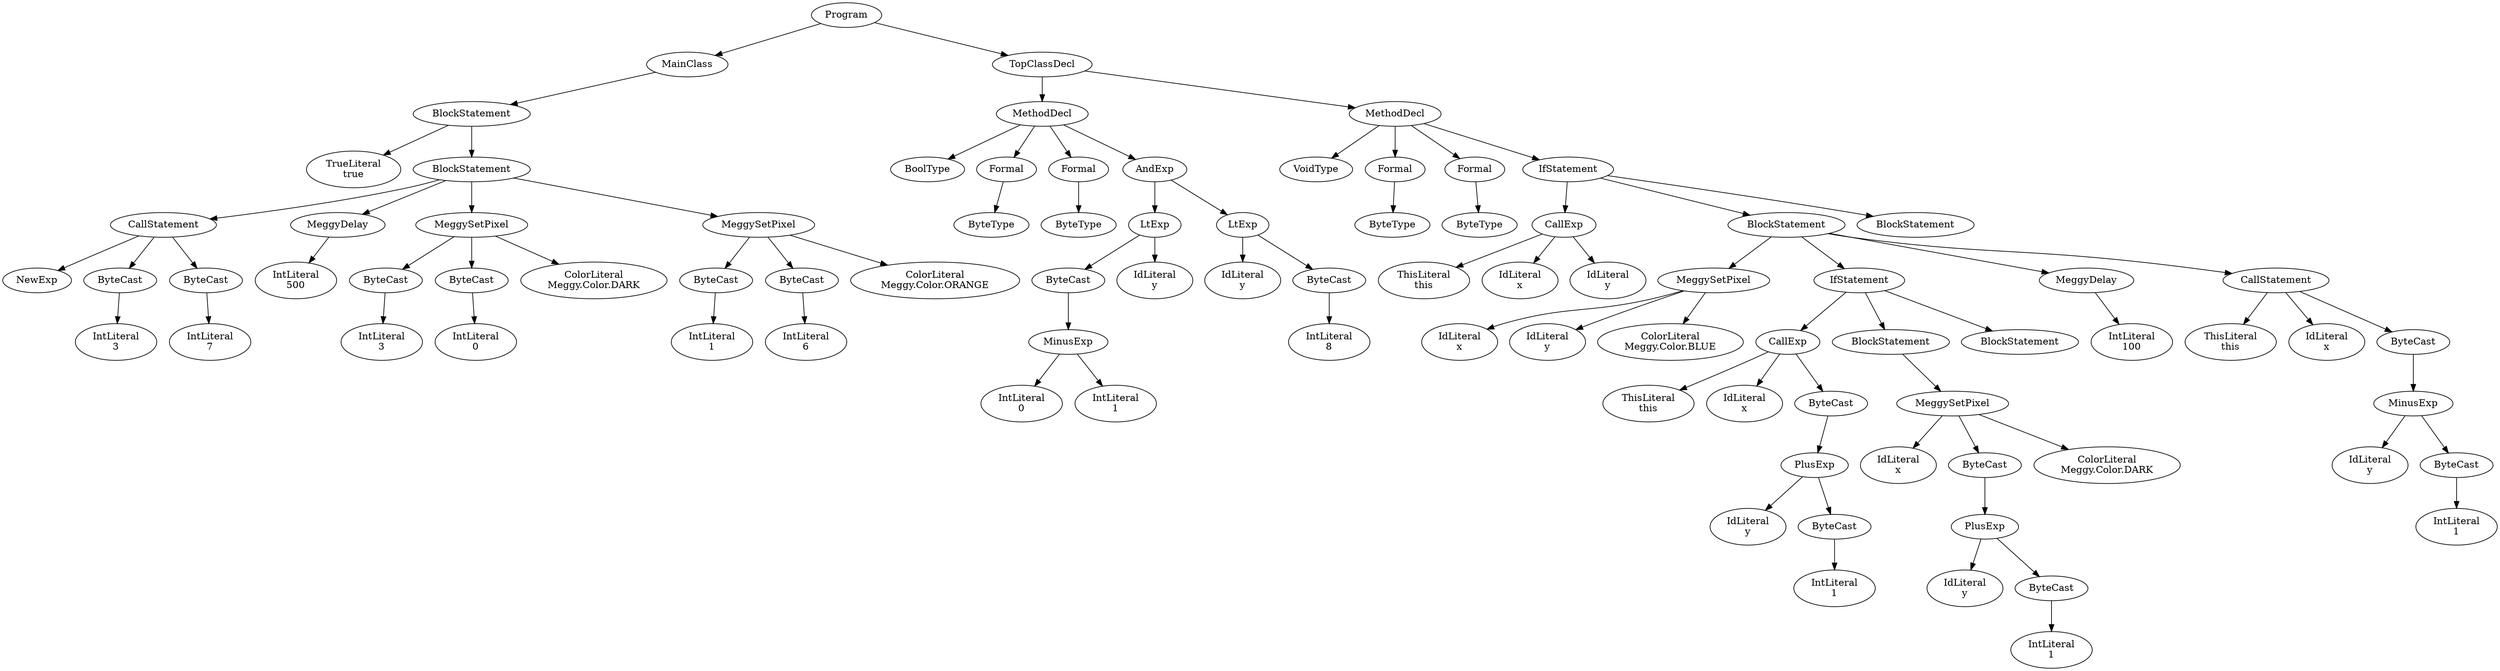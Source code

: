 digraph ASTGraph {
0 [ label="Program" ];
1 [ label="MainClass" ];
0 -> 1
2 [ label="BlockStatement" ];
1 -> 2
3 [ label="TrueLiteral\ntrue" ];
2 -> 3
4 [ label="BlockStatement" ];
2 -> 4
5 [ label="CallStatement" ];
4 -> 5
6 [ label="NewExp" ];
5 -> 6
7 [ label="ByteCast" ];
5 -> 7
8 [ label="IntLiteral\n3" ];
7 -> 8
9 [ label="ByteCast" ];
5 -> 9
10 [ label="IntLiteral\n7" ];
9 -> 10
11 [ label="MeggyDelay" ];
4 -> 11
12 [ label="IntLiteral\n500" ];
11 -> 12
13 [ label="MeggySetPixel" ];
4 -> 13
14 [ label="ByteCast" ];
13 -> 14
15 [ label="IntLiteral\n3" ];
14 -> 15
16 [ label="ByteCast" ];
13 -> 16
17 [ label="IntLiteral\n0" ];
16 -> 17
18 [ label="ColorLiteral\nMeggy.Color.DARK" ];
13 -> 18
19 [ label="MeggySetPixel" ];
4 -> 19
20 [ label="ByteCast" ];
19 -> 20
21 [ label="IntLiteral\n1" ];
20 -> 21
22 [ label="ByteCast" ];
19 -> 22
23 [ label="IntLiteral\n6" ];
22 -> 23
24 [ label="ColorLiteral\nMeggy.Color.ORANGE" ];
19 -> 24
25 [ label="TopClassDecl" ];
0 -> 25
26 [ label="MethodDecl" ];
25 -> 26
27 [ label="BoolType" ];
26 -> 27
28 [ label="Formal" ];
26 -> 28
29 [ label="ByteType" ];
28 -> 29
30 [ label="Formal" ];
26 -> 30
31 [ label="ByteType" ];
30 -> 31
32 [ label="AndExp" ];
26 -> 32
33 [ label="LtExp" ];
32 -> 33
34 [ label="ByteCast" ];
33 -> 34
35 [ label="MinusExp" ];
34 -> 35
36 [ label="IntLiteral\n0" ];
35 -> 36
37 [ label="IntLiteral\n1" ];
35 -> 37
38 [ label="IdLiteral\ny" ];
33 -> 38
39 [ label="LtExp" ];
32 -> 39
40 [ label="IdLiteral\ny" ];
39 -> 40
41 [ label="ByteCast" ];
39 -> 41
42 [ label="IntLiteral\n8" ];
41 -> 42
43 [ label="MethodDecl" ];
25 -> 43
44 [ label="VoidType" ];
43 -> 44
45 [ label="Formal" ];
43 -> 45
46 [ label="ByteType" ];
45 -> 46
47 [ label="Formal" ];
43 -> 47
48 [ label="ByteType" ];
47 -> 48
49 [ label="IfStatement" ];
43 -> 49
50 [ label="CallExp" ];
49 -> 50
51 [ label="ThisLiteral\nthis" ];
50 -> 51
52 [ label="IdLiteral\nx" ];
50 -> 52
53 [ label="IdLiteral\ny" ];
50 -> 53
54 [ label="BlockStatement" ];
49 -> 54
55 [ label="MeggySetPixel" ];
54 -> 55
56 [ label="IdLiteral\nx" ];
55 -> 56
57 [ label="IdLiteral\ny" ];
55 -> 57
58 [ label="ColorLiteral\nMeggy.Color.BLUE" ];
55 -> 58
59 [ label="IfStatement" ];
54 -> 59
60 [ label="CallExp" ];
59 -> 60
61 [ label="ThisLiteral\nthis" ];
60 -> 61
62 [ label="IdLiteral\nx" ];
60 -> 62
63 [ label="ByteCast" ];
60 -> 63
64 [ label="PlusExp" ];
63 -> 64
65 [ label="IdLiteral\ny" ];
64 -> 65
66 [ label="ByteCast" ];
64 -> 66
67 [ label="IntLiteral\n1" ];
66 -> 67
68 [ label="BlockStatement" ];
59 -> 68
69 [ label="MeggySetPixel" ];
68 -> 69
70 [ label="IdLiteral\nx" ];
69 -> 70
71 [ label="ByteCast" ];
69 -> 71
72 [ label="PlusExp" ];
71 -> 72
73 [ label="IdLiteral\ny" ];
72 -> 73
74 [ label="ByteCast" ];
72 -> 74
75 [ label="IntLiteral\n1" ];
74 -> 75
76 [ label="ColorLiteral\nMeggy.Color.DARK" ];
69 -> 76
77 [ label="BlockStatement" ];
59 -> 77
78 [ label="MeggyDelay" ];
54 -> 78
79 [ label="IntLiteral\n100" ];
78 -> 79
80 [ label="CallStatement" ];
54 -> 80
81 [ label="ThisLiteral\nthis" ];
80 -> 81
82 [ label="IdLiteral\nx" ];
80 -> 82
83 [ label="ByteCast" ];
80 -> 83
84 [ label="MinusExp" ];
83 -> 84
85 [ label="IdLiteral\ny" ];
84 -> 85
86 [ label="ByteCast" ];
84 -> 86
87 [ label="IntLiteral\n1" ];
86 -> 87
88 [ label="BlockStatement" ];
49 -> 88
}
